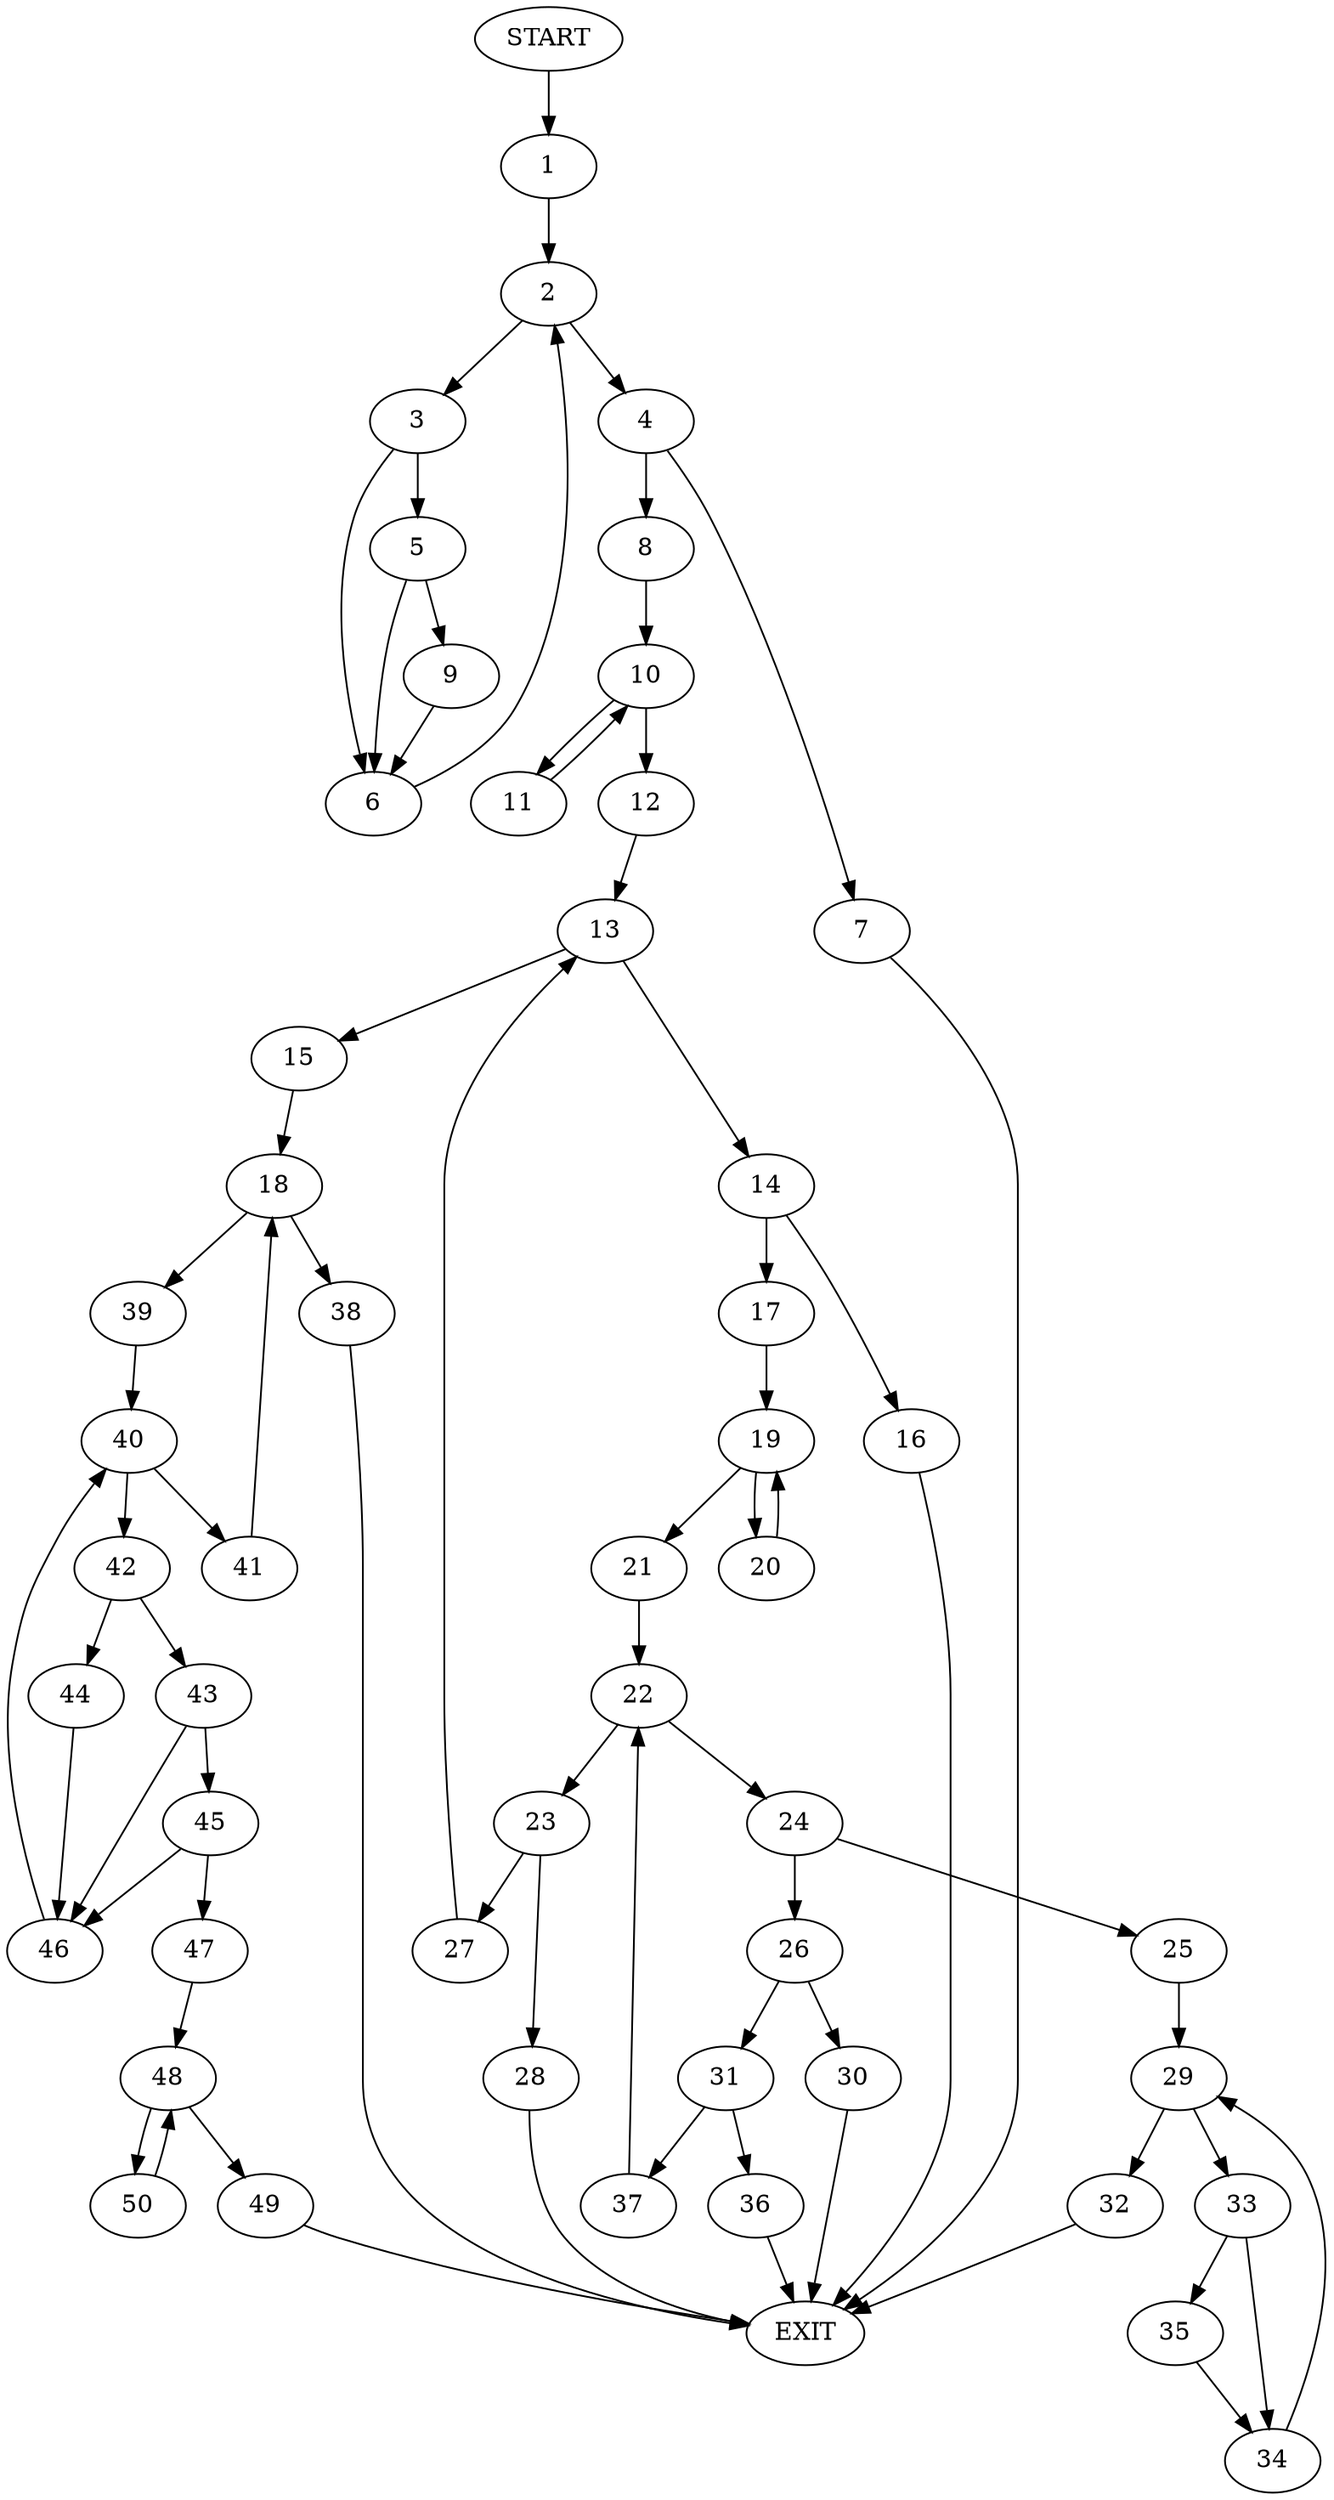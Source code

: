 digraph {
0 [label="START"]
51 [label="EXIT"]
0 -> 1
1 -> 2
2 -> 3
2 -> 4
3 -> 5
3 -> 6
4 -> 7
4 -> 8
6 -> 2
5 -> 9
5 -> 6
9 -> 6
7 -> 51
8 -> 10
10 -> 11
10 -> 12
11 -> 10
12 -> 13
13 -> 14
13 -> 15
14 -> 16
14 -> 17
15 -> 18
16 -> 51
17 -> 19
19 -> 20
19 -> 21
20 -> 19
21 -> 22
22 -> 23
22 -> 24
24 -> 25
24 -> 26
23 -> 27
23 -> 28
25 -> 29
26 -> 30
26 -> 31
29 -> 32
29 -> 33
33 -> 34
33 -> 35
32 -> 51
35 -> 34
34 -> 29
30 -> 51
31 -> 36
31 -> 37
37 -> 22
36 -> 51
28 -> 51
27 -> 13
18 -> 38
18 -> 39
38 -> 51
39 -> 40
40 -> 41
40 -> 42
41 -> 18
42 -> 43
42 -> 44
43 -> 45
43 -> 46
44 -> 46
46 -> 40
45 -> 47
45 -> 46
47 -> 48
48 -> 49
48 -> 50
49 -> 51
50 -> 48
}
